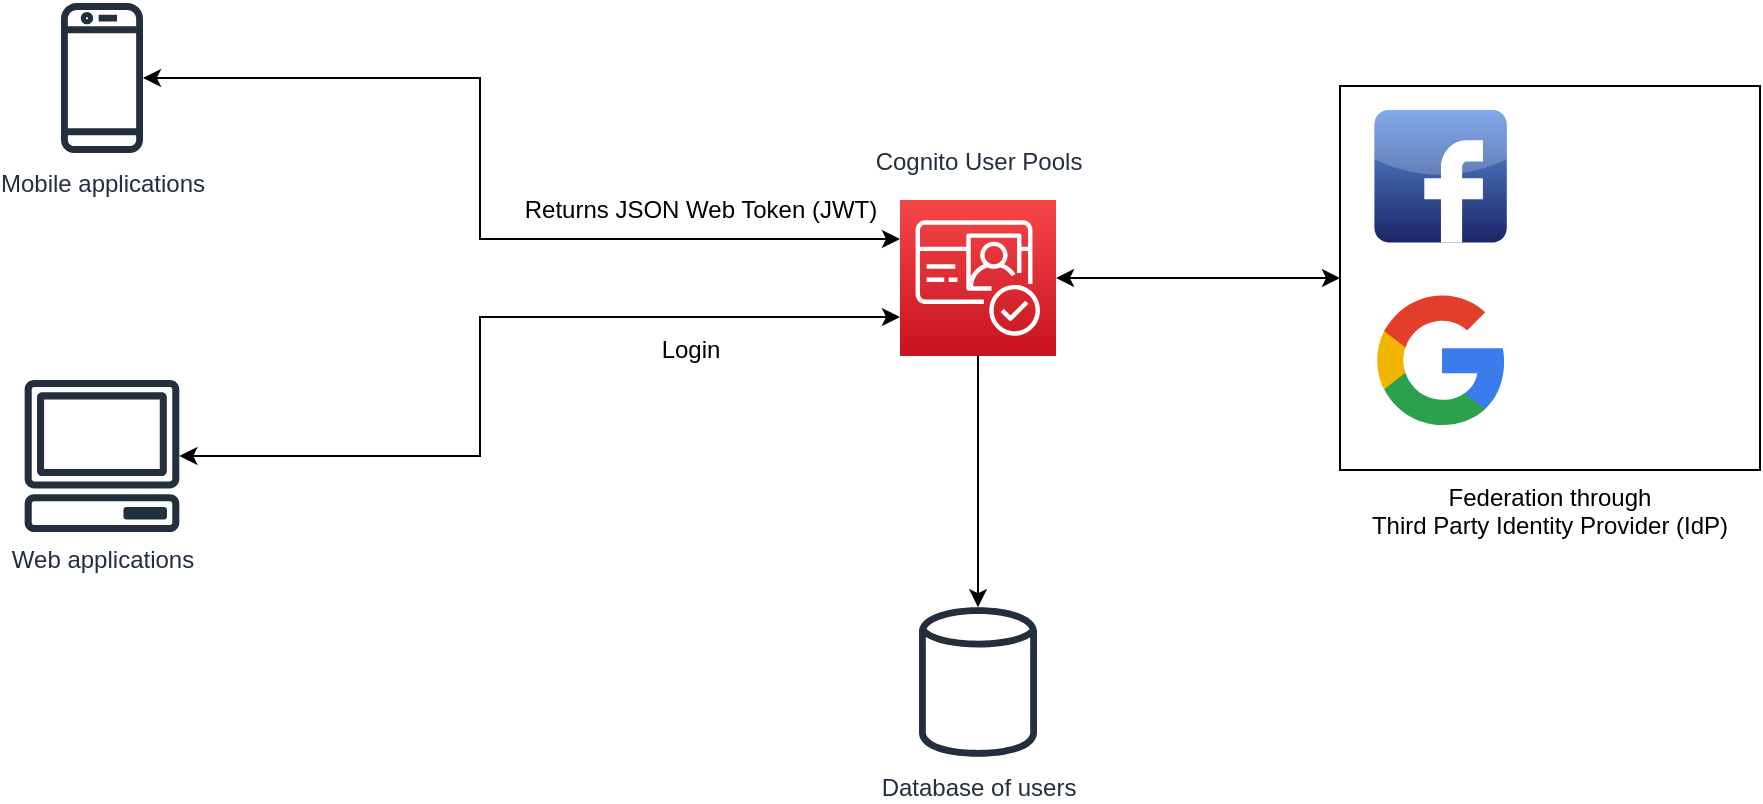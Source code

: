 <mxfile version="21.2.8" type="device">
  <diagram name="Page-1" id="4Y0VP7VvQs0ShmBBsXc2">
    <mxGraphModel dx="792" dy="838" grid="1" gridSize="10" guides="1" tooltips="1" connect="1" arrows="1" fold="1" page="1" pageScale="1" pageWidth="850" pageHeight="1100" math="0" shadow="0">
      <root>
        <mxCell id="0" />
        <mxCell id="1" parent="0" />
        <mxCell id="XlPSTFplm6EyxE-NLSZi-18" value="Federation through&lt;br&gt;Third Party Identity Provider (IdP)" style="rounded=0;whiteSpace=wrap;html=1;labelPosition=center;verticalLabelPosition=bottom;align=center;verticalAlign=top;" parent="1" vertex="1">
          <mxGeometry x="980" y="213" width="210" height="192" as="geometry" />
        </mxCell>
        <mxCell id="XlPSTFplm6EyxE-NLSZi-8" style="edgeStyle=orthogonalEdgeStyle;rounded=0;orthogonalLoop=1;jettySize=auto;html=1;entryX=0;entryY=0.25;entryDx=0;entryDy=0;entryPerimeter=0;startArrow=classic;startFill=1;" parent="1" source="XlPSTFplm6EyxE-NLSZi-1" target="XlPSTFplm6EyxE-NLSZi-3" edge="1">
          <mxGeometry relative="1" as="geometry">
            <Array as="points">
              <mxPoint x="550" y="209" />
              <mxPoint x="550" y="290" />
            </Array>
          </mxGeometry>
        </mxCell>
        <mxCell id="XlPSTFplm6EyxE-NLSZi-1" value="Mobile applications" style="sketch=0;outlineConnect=0;fontColor=#232F3E;gradientColor=none;fillColor=#232F3D;strokeColor=none;dashed=0;verticalLabelPosition=bottom;verticalAlign=top;align=center;html=1;fontSize=12;fontStyle=0;aspect=fixed;pointerEvents=1;shape=mxgraph.aws4.mobile_client;" parent="1" vertex="1">
          <mxGeometry x="340.5" y="170" width="41" height="78" as="geometry" />
        </mxCell>
        <mxCell id="XlPSTFplm6EyxE-NLSZi-9" style="edgeStyle=orthogonalEdgeStyle;rounded=0;orthogonalLoop=1;jettySize=auto;html=1;entryX=0;entryY=0.75;entryDx=0;entryDy=0;entryPerimeter=0;startArrow=classic;startFill=1;" parent="1" source="XlPSTFplm6EyxE-NLSZi-2" target="XlPSTFplm6EyxE-NLSZi-3" edge="1">
          <mxGeometry relative="1" as="geometry">
            <Array as="points">
              <mxPoint x="550" y="398" />
              <mxPoint x="550" y="329" />
            </Array>
          </mxGeometry>
        </mxCell>
        <mxCell id="XlPSTFplm6EyxE-NLSZi-2" value="Web applications" style="sketch=0;outlineConnect=0;fontColor=#232F3E;gradientColor=none;fillColor=#232F3D;strokeColor=none;dashed=0;verticalLabelPosition=bottom;verticalAlign=top;align=center;html=1;fontSize=12;fontStyle=0;aspect=fixed;pointerEvents=1;shape=mxgraph.aws4.client;" parent="1" vertex="1">
          <mxGeometry x="322" y="360" width="78" height="76" as="geometry" />
        </mxCell>
        <mxCell id="XlPSTFplm6EyxE-NLSZi-10" style="edgeStyle=orthogonalEdgeStyle;rounded=0;orthogonalLoop=1;jettySize=auto;html=1;" parent="1" source="XlPSTFplm6EyxE-NLSZi-3" target="XlPSTFplm6EyxE-NLSZi-4" edge="1">
          <mxGeometry relative="1" as="geometry" />
        </mxCell>
        <mxCell id="XlPSTFplm6EyxE-NLSZi-19" style="edgeStyle=orthogonalEdgeStyle;rounded=0;orthogonalLoop=1;jettySize=auto;html=1;entryX=0;entryY=0.5;entryDx=0;entryDy=0;startArrow=classic;startFill=1;" parent="1" source="XlPSTFplm6EyxE-NLSZi-3" target="XlPSTFplm6EyxE-NLSZi-18" edge="1">
          <mxGeometry relative="1" as="geometry" />
        </mxCell>
        <mxCell id="XlPSTFplm6EyxE-NLSZi-3" value="Cognito User Pools" style="sketch=0;points=[[0,0,0],[0.25,0,0],[0.5,0,0],[0.75,0,0],[1,0,0],[0,1,0],[0.25,1,0],[0.5,1,0],[0.75,1,0],[1,1,0],[0,0.25,0],[0,0.5,0],[0,0.75,0],[1,0.25,0],[1,0.5,0],[1,0.75,0]];outlineConnect=0;fontColor=#232F3E;gradientColor=#F54749;gradientDirection=north;fillColor=#C7131F;strokeColor=#ffffff;dashed=0;verticalLabelPosition=top;verticalAlign=bottom;align=center;html=1;fontSize=12;fontStyle=0;aspect=fixed;shape=mxgraph.aws4.resourceIcon;resIcon=mxgraph.aws4.cognito;labelPosition=center;spacingBottom=10;" parent="1" vertex="1">
          <mxGeometry x="760" y="270" width="78" height="78" as="geometry" />
        </mxCell>
        <mxCell id="XlPSTFplm6EyxE-NLSZi-4" value="Database of users" style="sketch=0;outlineConnect=0;fontColor=#232F3E;gradientColor=none;fillColor=#232F3D;strokeColor=none;dashed=0;verticalLabelPosition=bottom;verticalAlign=top;align=center;html=1;fontSize=12;fontStyle=0;aspect=fixed;pointerEvents=1;shape=mxgraph.aws4.generic_database;" parent="1" vertex="1">
          <mxGeometry x="769.5" y="472" width="59" height="78" as="geometry" />
        </mxCell>
        <mxCell id="XlPSTFplm6EyxE-NLSZi-11" value="Login" style="text;html=1;align=center;verticalAlign=middle;resizable=0;points=[];autosize=1;strokeColor=none;fillColor=none;" parent="1" vertex="1">
          <mxGeometry x="630" y="330" width="50" height="30" as="geometry" />
        </mxCell>
        <mxCell id="XlPSTFplm6EyxE-NLSZi-12" value="Returns JSON Web Token (JWT)" style="text;html=1;align=center;verticalAlign=middle;resizable=0;points=[];autosize=1;strokeColor=none;fillColor=none;" parent="1" vertex="1">
          <mxGeometry x="560" y="260" width="200" height="30" as="geometry" />
        </mxCell>
        <mxCell id="XlPSTFplm6EyxE-NLSZi-13" value="" style="dashed=0;outlineConnect=0;html=1;align=center;labelPosition=center;verticalLabelPosition=bottom;verticalAlign=top;shape=mxgraph.webicons.facebook;fillColor=#6294E4;gradientColor=#1A2665" parent="1" vertex="1">
          <mxGeometry x="997.2" y="225" width="66.2" height="66.2" as="geometry" />
        </mxCell>
        <mxCell id="XlPSTFplm6EyxE-NLSZi-14" value="" style="dashed=0;outlineConnect=0;html=1;align=center;labelPosition=center;verticalLabelPosition=bottom;verticalAlign=top;shape=mxgraph.weblogos.google" parent="1" vertex="1">
          <mxGeometry x="997.2" y="315" width="65.2" height="69.4" as="geometry" />
        </mxCell>
        <mxCell id="XlPSTFplm6EyxE-NLSZi-15" value="" style="shape=image;verticalLabelPosition=bottom;labelBackgroundColor=default;verticalAlign=top;aspect=fixed;imageAspect=0;image=https://docs.csiinc.com/files/1245479/34898553/1/1592856217967/saml-logo.png;" parent="1" vertex="1">
          <mxGeometry x="1080" y="319.7" width="96.05" height="60" as="geometry" />
        </mxCell>
        <mxCell id="XlPSTFplm6EyxE-NLSZi-17" value="" style="shape=image;verticalLabelPosition=bottom;labelBackgroundColor=default;verticalAlign=top;aspect=fixed;imageAspect=0;image=https://logonoid.com/images/openid-logo.png;" parent="1" vertex="1">
          <mxGeometry x="1104.07" y="231.2" width="60" height="60" as="geometry" />
        </mxCell>
      </root>
    </mxGraphModel>
  </diagram>
</mxfile>
